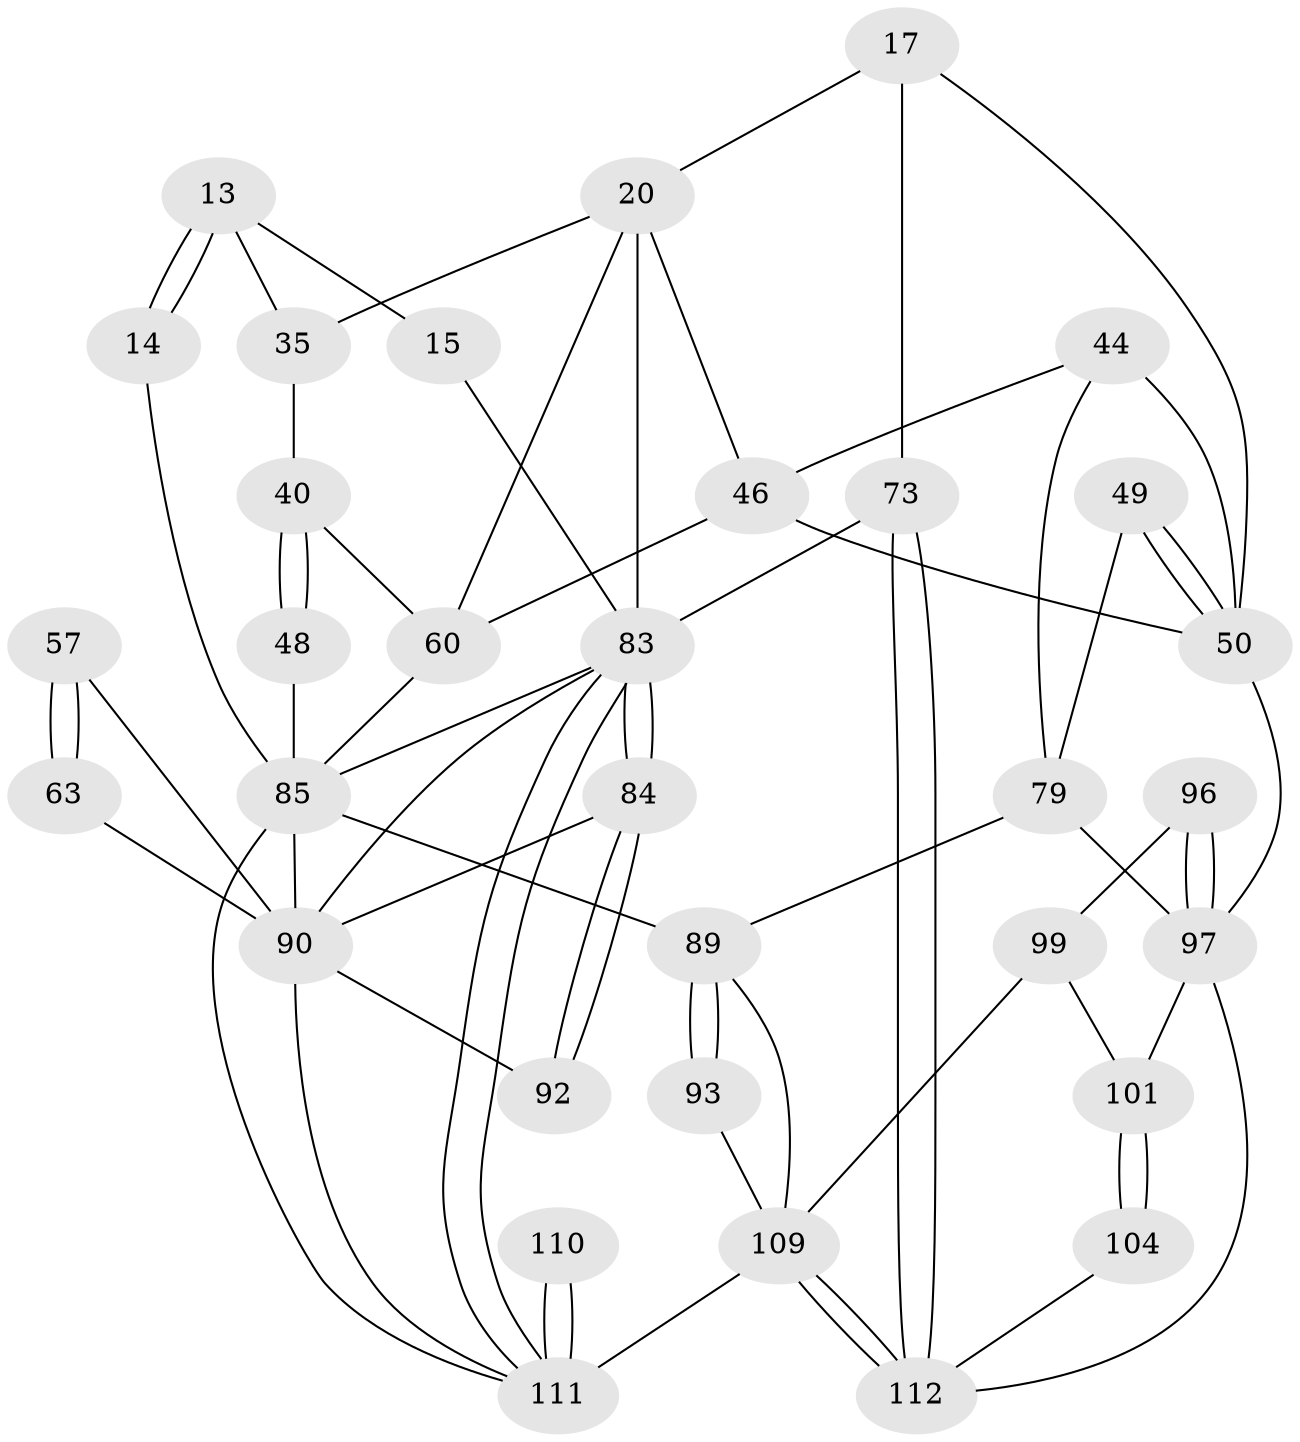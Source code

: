 // original degree distribution, {3: 0.017857142857142856, 4: 0.2767857142857143, 6: 0.25892857142857145, 5: 0.44642857142857145}
// Generated by graph-tools (version 1.1) at 2025/06/03/04/25 22:06:50]
// undirected, 33 vertices, 70 edges
graph export_dot {
graph [start="1"]
  node [color=gray90,style=filled];
  13 [pos="+0.7626025281348956+0.13538211919429471",super="+2+6"];
  14 [pos="+0.6662476517680084+0.22548283377254452"];
  15 [pos="+0.879362509743285+0.16992096443590554",super="+3"];
  17 [pos="+0+0"];
  20 [pos="+0.2848420514080094+0.18187439725279472",super="+19+16+8"];
  35 [pos="+0.6232810884701904+0.23341054428290997",super="+7+34"];
  40 [pos="+0.5480230356608237+0.3655079160874186",super="+36+39"];
  44 [pos="+0.14202638650733637+0.4629053852642625",super="+43"];
  46 [pos="+0.21008641759235136+0.3916155406466003",super="+30+28"];
  48 [pos="+0.5697227391673761+0.41297546886587994",super="+42"];
  49 [pos="+0+0.436040264174448"];
  50 [pos="+0+0.4280008235907994",super="+25+45"];
  57 [pos="+0.8089950530087653+0.4411181329178128",super="+52"];
  60 [pos="+0.5485837326532496+0.4696255334908675",super="+38+47"];
  63 [pos="+0.7773439085004187+0.5149867104581415"];
  73 [pos="+0+1",super="+12"];
  79 [pos="+0.12129798267270074+0.48385350486119827",super="+69"];
  83 [pos="+1+1",super="+11+10+61"];
  84 [pos="+1+0.8525830542454136",super="+76+77"];
  85 [pos="+0.6150408142714602+0.7148034494068707",super="+75+74+59"];
  89 [pos="+0.4507435250365405+0.7715121983089062",super="+66+67"];
  90 [pos="+0.8561033460803089+0.8163898669233461",super="+82+78+62"];
  92 [pos="+1+0.8149112563977626"];
  93 [pos="+0.36072907141307803+0.754018877507117"];
  96 [pos="+0.16587070938175566+0.7035712563073395"];
  97 [pos="+0.052182425100950565+0.8255776539382457",super="+80+81"];
  99 [pos="+0.22858733635493164+0.8453502373479117",super="+95"];
  101 [pos="+0.0605763112790166+0.8372507216168656",super="+100"];
  104 [pos="+0.08326038768571437+0.8876752997844501"];
  109 [pos="+0.3374591115605887+1",super="+103"];
  110 [pos="+0.8094448368857543+0.9981387835173529"];
  111 [pos="+0.8815546161294523+1",super="+108"];
  112 [pos="+0.2261645325477223+1",super="+106+105"];
  13 -- 14 [weight=2];
  13 -- 14;
  13 -- 15 [weight=2];
  13 -- 35;
  14 -- 85;
  15 -- 83 [weight=2];
  17 -- 73;
  17 -- 50;
  17 -- 20;
  20 -- 83 [weight=2];
  20 -- 35 [weight=2];
  20 -- 60;
  20 -- 46;
  35 -- 40 [weight=2];
  40 -- 48 [weight=2];
  40 -- 48;
  40 -- 60;
  44 -- 50 [weight=2];
  44 -- 46;
  44 -- 79;
  46 -- 60 [weight=2];
  46 -- 50;
  48 -- 85 [weight=2];
  49 -- 50 [weight=2];
  49 -- 50;
  49 -- 79;
  50 -- 97;
  57 -- 63 [weight=2];
  57 -- 63;
  57 -- 90 [weight=3];
  60 -- 85 [weight=3];
  63 -- 90;
  73 -- 112 [weight=2];
  73 -- 112;
  73 -- 83 [weight=3];
  79 -- 97 [weight=2];
  79 -- 89;
  83 -- 84 [weight=2];
  83 -- 84;
  83 -- 111;
  83 -- 111;
  83 -- 85;
  83 -- 90 [weight=2];
  84 -- 92 [weight=2];
  84 -- 92;
  84 -- 90;
  85 -- 89;
  85 -- 111;
  85 -- 90 [weight=3];
  89 -- 93 [weight=2];
  89 -- 93;
  89 -- 109;
  90 -- 92;
  90 -- 111;
  93 -- 109;
  96 -- 97 [weight=2];
  96 -- 97;
  96 -- 99;
  97 -- 101;
  97 -- 112;
  99 -- 101;
  99 -- 109 [weight=2];
  101 -- 104 [weight=2];
  101 -- 104;
  104 -- 112;
  109 -- 112 [weight=2];
  109 -- 112;
  109 -- 111 [weight=2];
  110 -- 111 [weight=3];
  110 -- 111;
}
